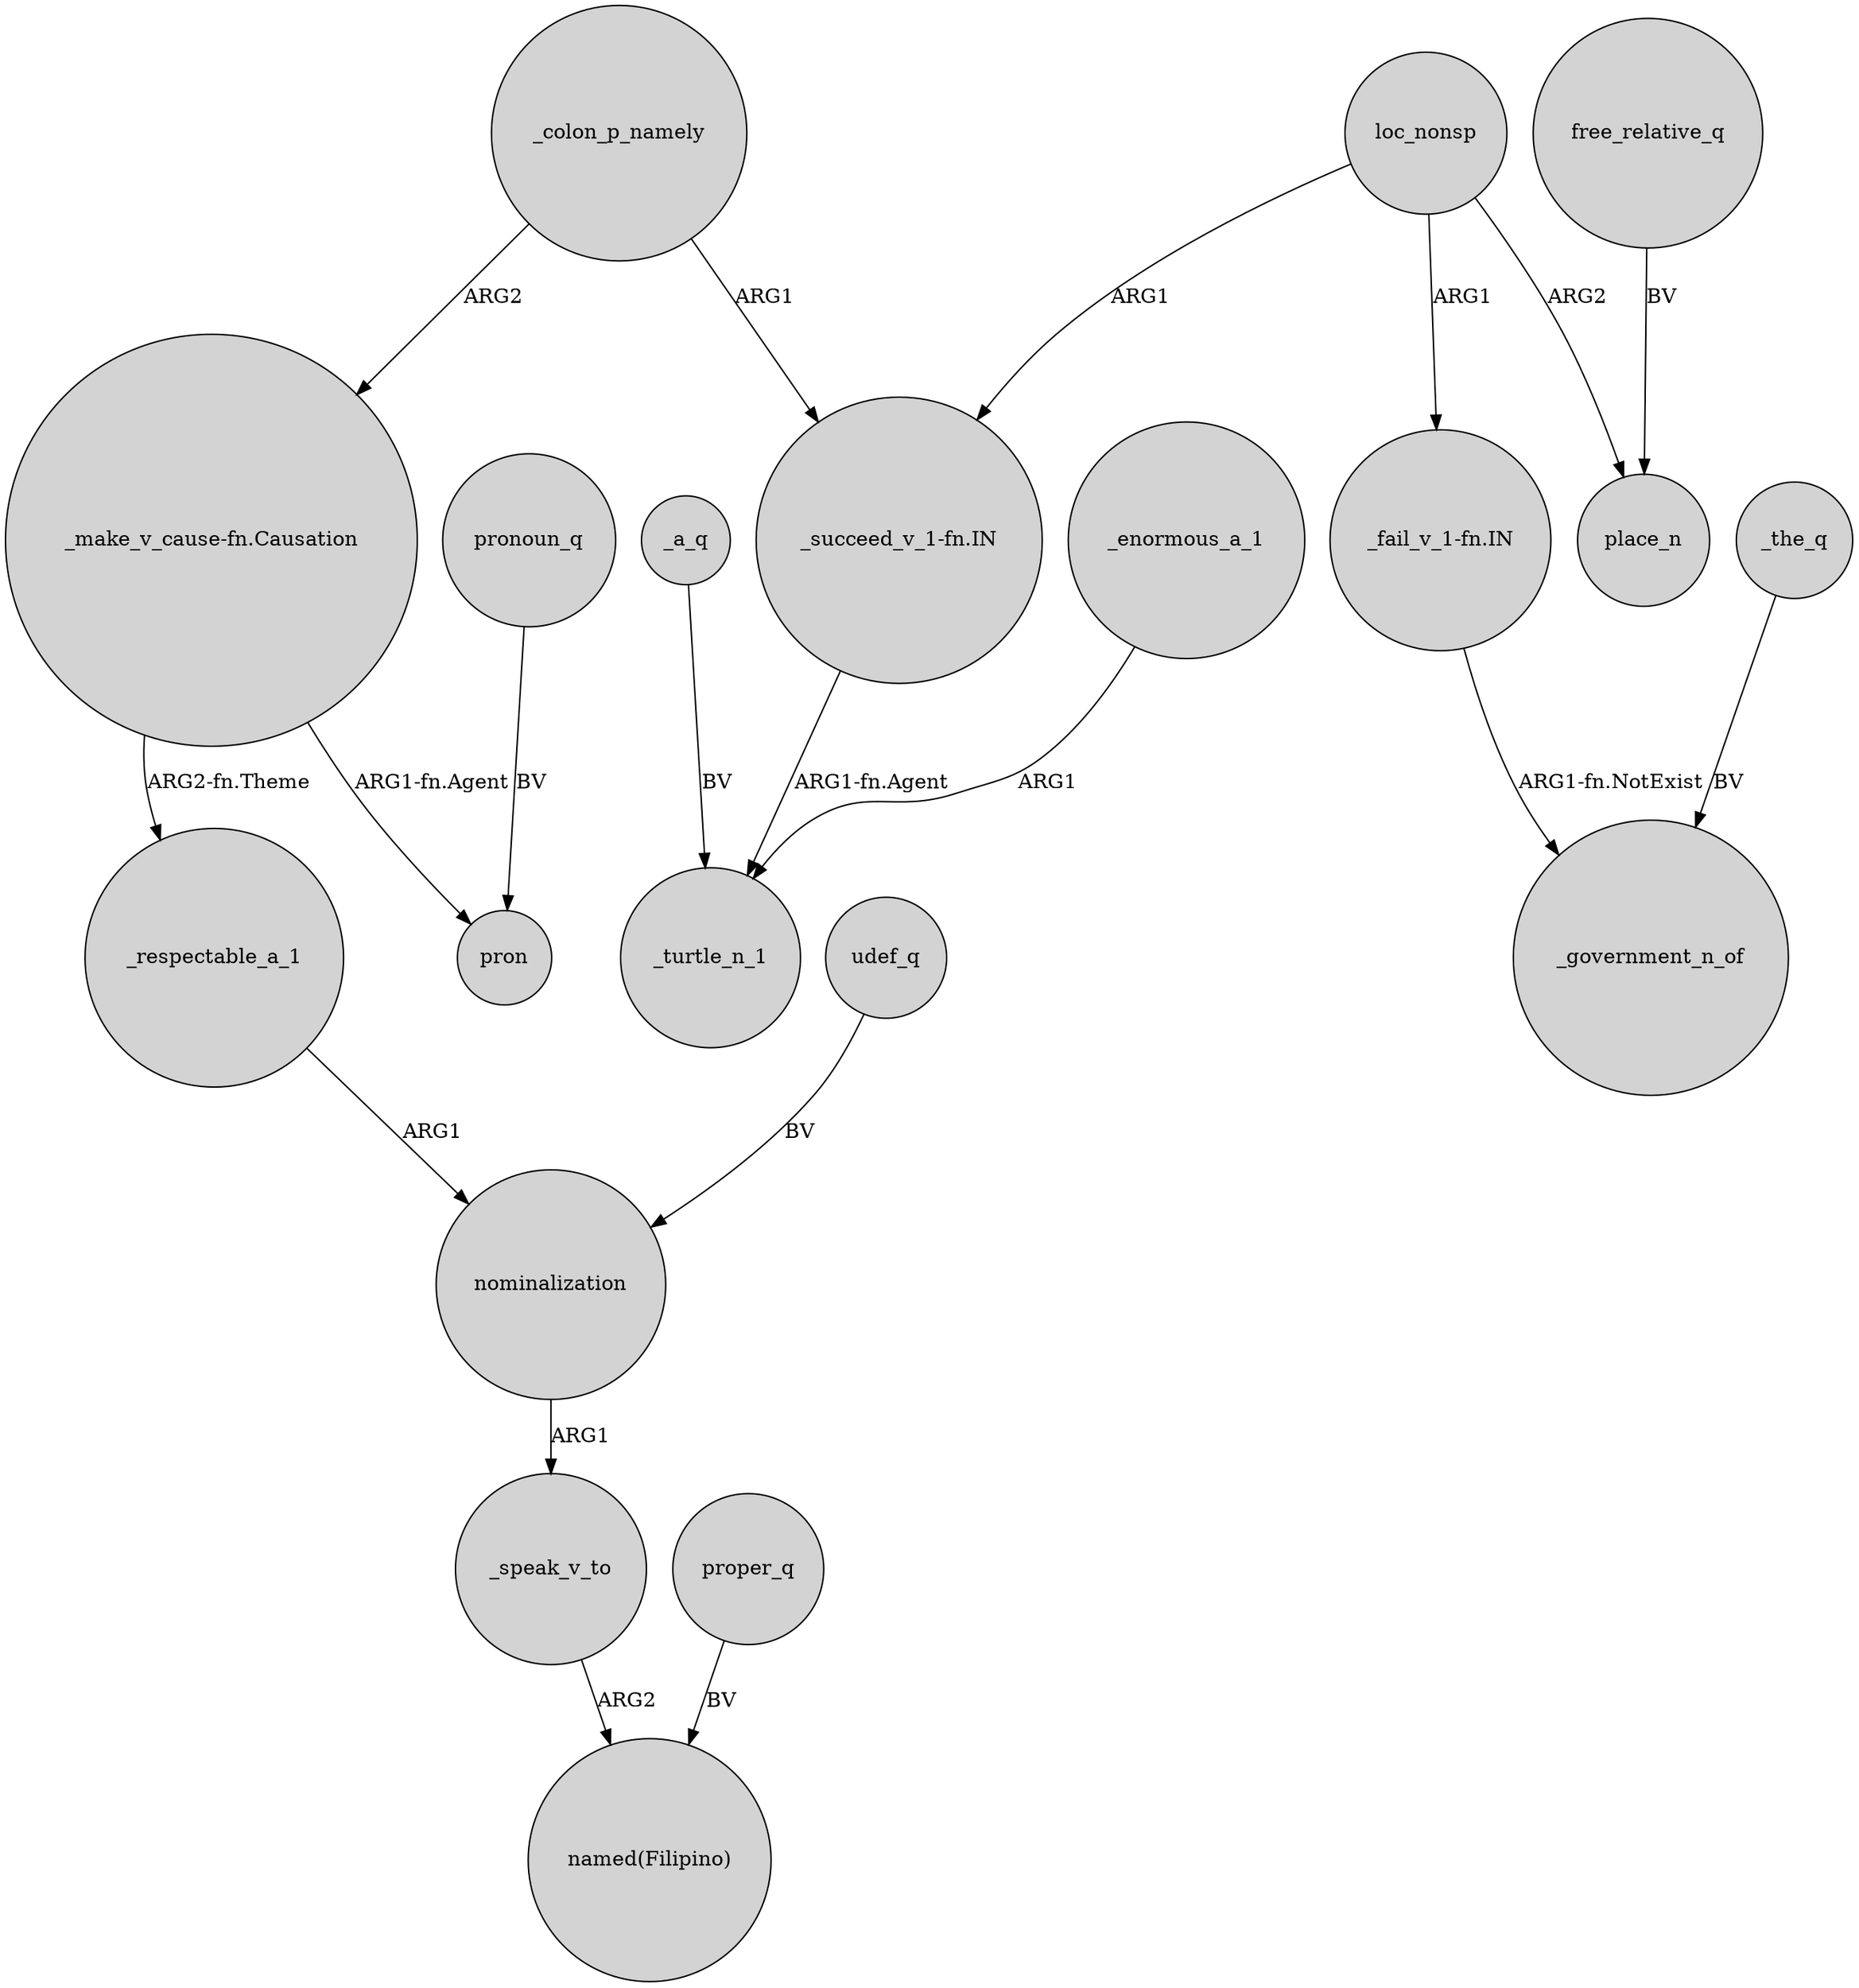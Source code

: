 digraph {
	node [shape=circle style=filled]
	_colon_p_namely -> "_make_v_cause-fn.Causation" [label=ARG2]
	loc_nonsp -> "_fail_v_1-fn.IN" [label=ARG1]
	_speak_v_to -> "named(Filipino)" [label=ARG2]
	"_make_v_cause-fn.Causation" -> _respectable_a_1 [label="ARG2-fn.Theme"]
	_respectable_a_1 -> nominalization [label=ARG1]
	_colon_p_namely -> "_succeed_v_1-fn.IN" [label=ARG1]
	pronoun_q -> pron [label=BV]
	loc_nonsp -> "_succeed_v_1-fn.IN" [label=ARG1]
	udef_q -> nominalization [label=BV]
	"_succeed_v_1-fn.IN" -> _turtle_n_1 [label="ARG1-fn.Agent"]
	_the_q -> _government_n_of [label=BV]
	loc_nonsp -> place_n [label=ARG2]
	"_make_v_cause-fn.Causation" -> pron [label="ARG1-fn.Agent"]
	nominalization -> _speak_v_to [label=ARG1]
	free_relative_q -> place_n [label=BV]
	proper_q -> "named(Filipino)" [label=BV]
	_enormous_a_1 -> _turtle_n_1 [label=ARG1]
	"_fail_v_1-fn.IN" -> _government_n_of [label="ARG1-fn.NotExist"]
	_a_q -> _turtle_n_1 [label=BV]
}

